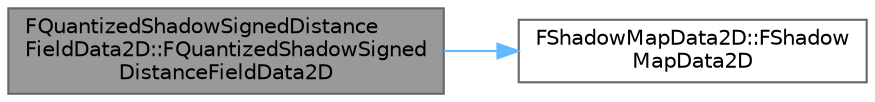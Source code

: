 digraph "FQuantizedShadowSignedDistanceFieldData2D::FQuantizedShadowSignedDistanceFieldData2D"
{
 // INTERACTIVE_SVG=YES
 // LATEX_PDF_SIZE
  bgcolor="transparent";
  edge [fontname=Helvetica,fontsize=10,labelfontname=Helvetica,labelfontsize=10];
  node [fontname=Helvetica,fontsize=10,shape=box,height=0.2,width=0.4];
  rankdir="LR";
  Node1 [id="Node000001",label="FQuantizedShadowSignedDistance\lFieldData2D::FQuantizedShadowSigned\lDistanceFieldData2D",height=0.2,width=0.4,color="gray40", fillcolor="grey60", style="filled", fontcolor="black",tooltip=" "];
  Node1 -> Node2 [id="edge1_Node000001_Node000002",color="steelblue1",style="solid",tooltip=" "];
  Node2 [id="Node000002",label="FShadowMapData2D::FShadow\lMapData2D",height=0.2,width=0.4,color="grey40", fillcolor="white", style="filled",URL="$da/d5b/classFShadowMapData2D.html#a9de3b64e931e56e4c856137ce287b757",tooltip=" "];
}
